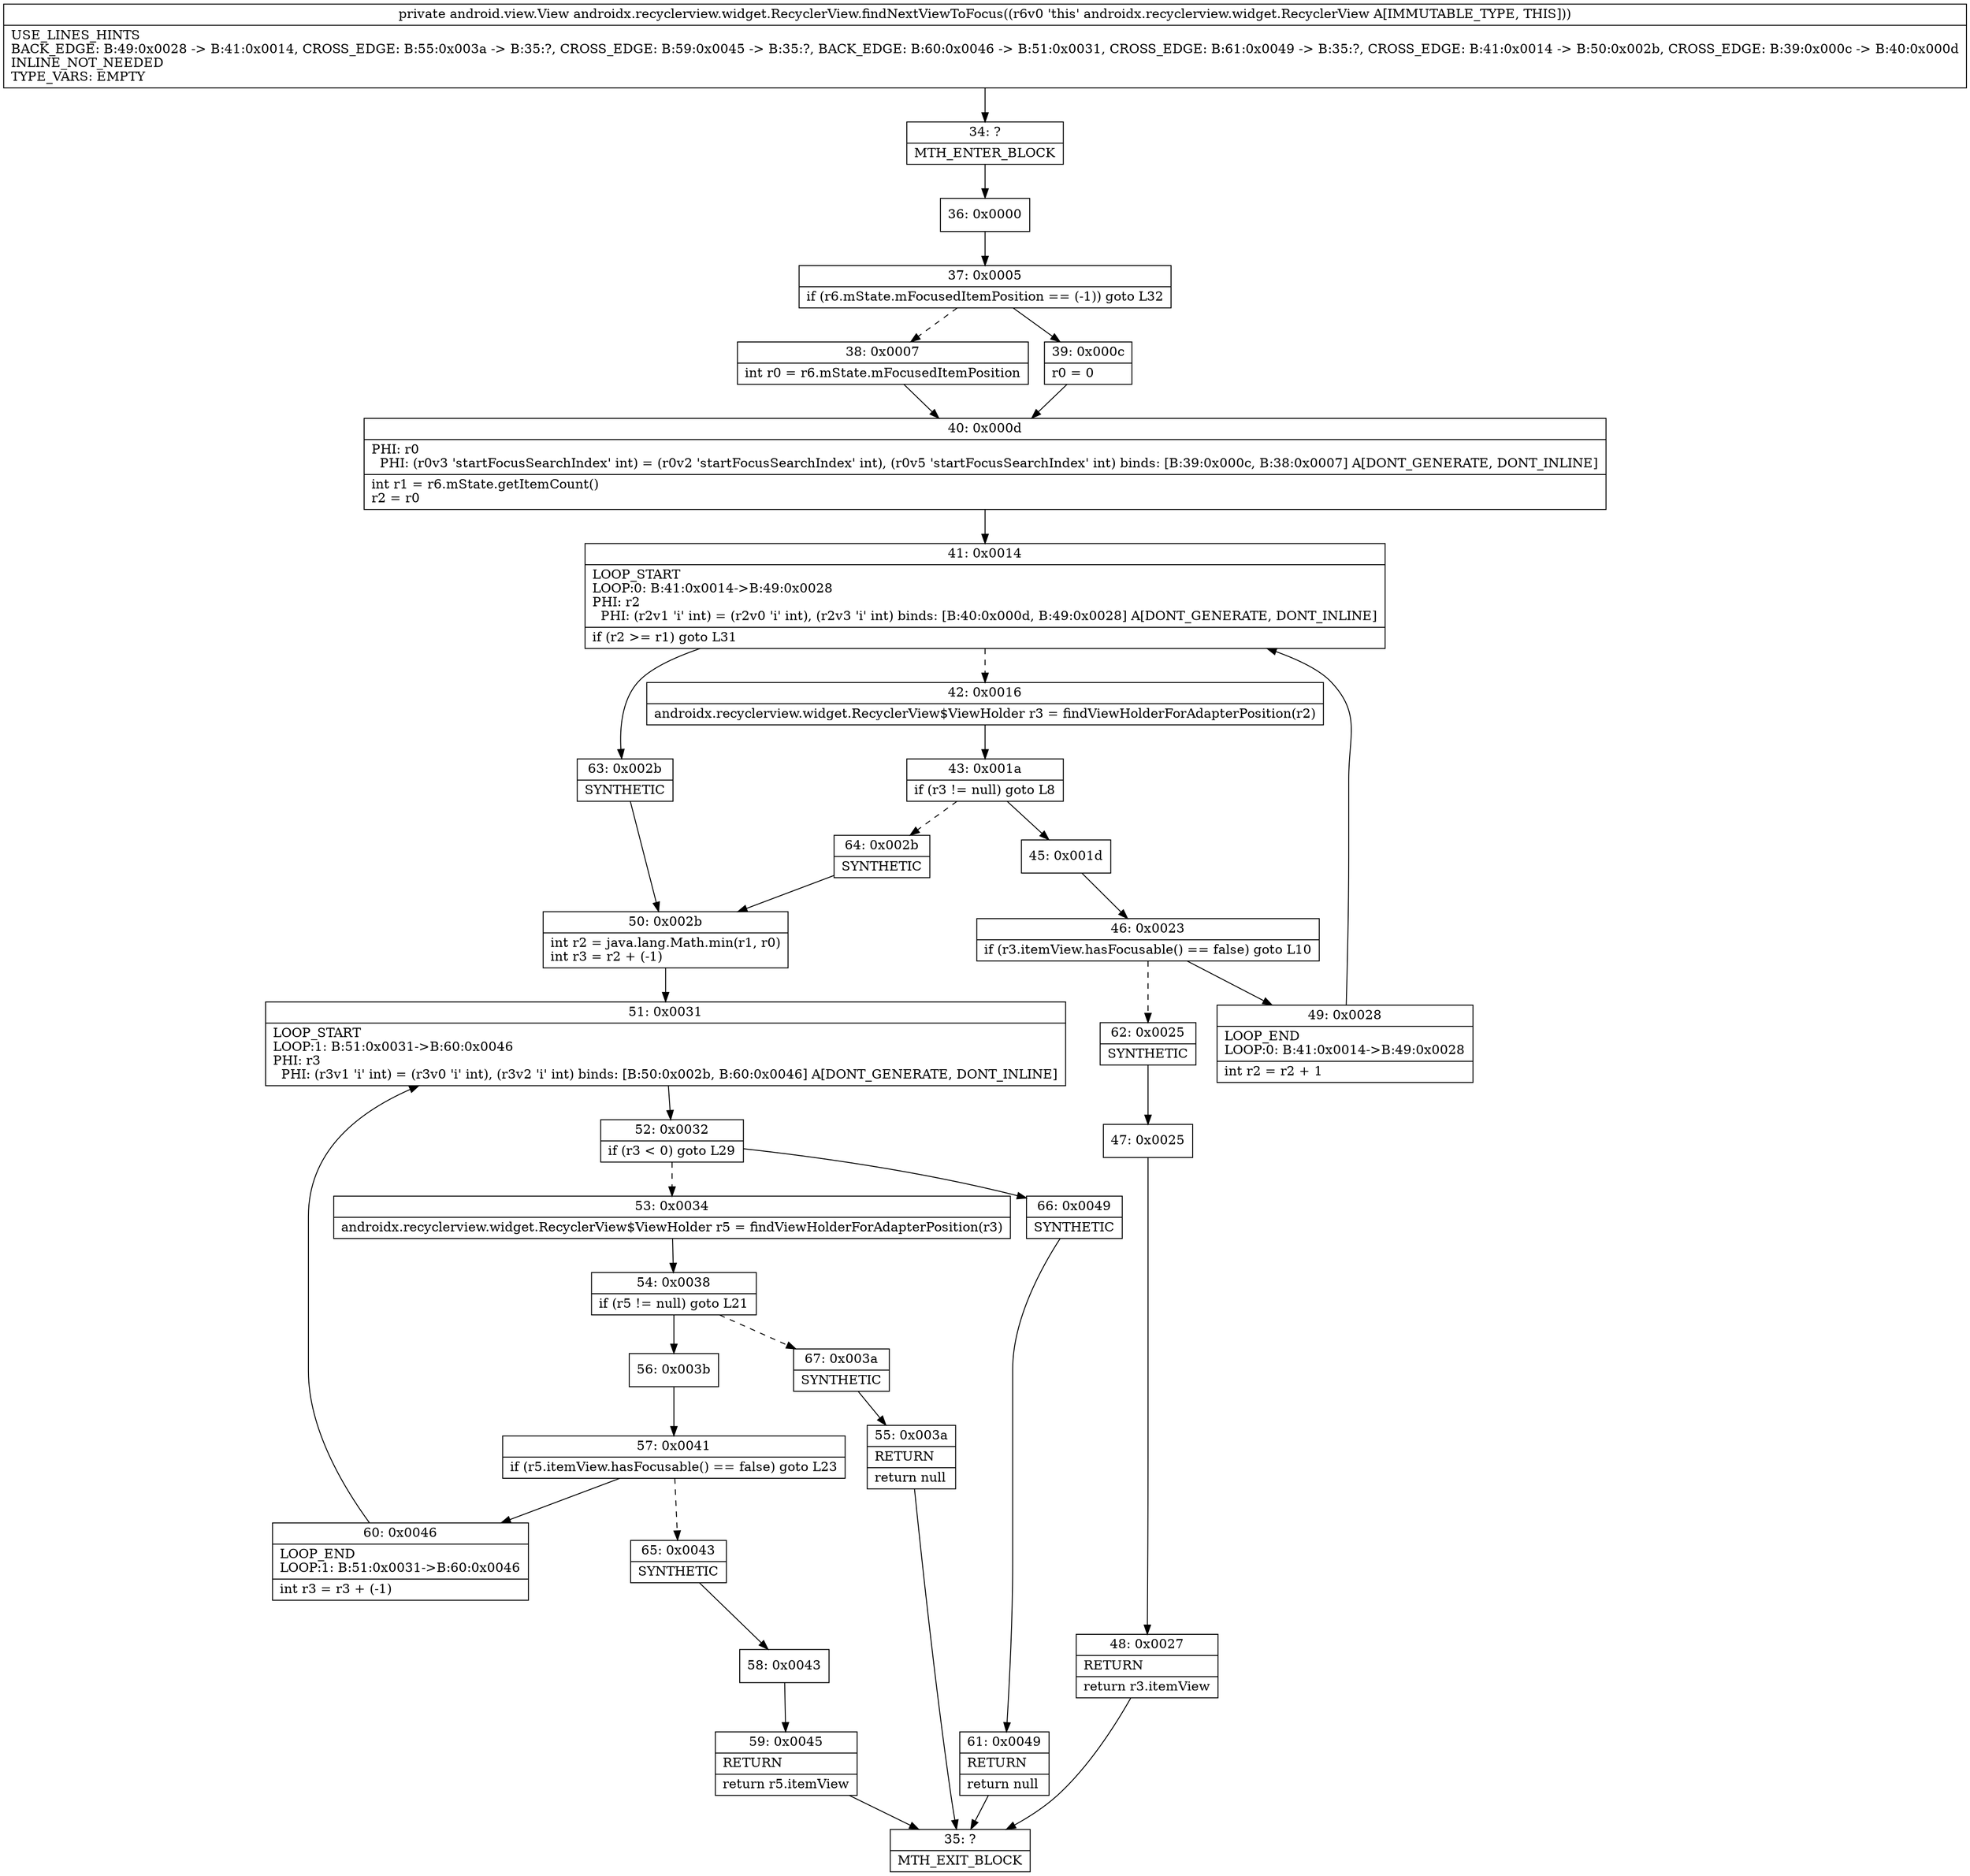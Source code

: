digraph "CFG forandroidx.recyclerview.widget.RecyclerView.findNextViewToFocus()Landroid\/view\/View;" {
Node_34 [shape=record,label="{34\:\ ?|MTH_ENTER_BLOCK\l}"];
Node_36 [shape=record,label="{36\:\ 0x0000}"];
Node_37 [shape=record,label="{37\:\ 0x0005|if (r6.mState.mFocusedItemPosition == (\-1)) goto L32\l}"];
Node_38 [shape=record,label="{38\:\ 0x0007|int r0 = r6.mState.mFocusedItemPosition\l}"];
Node_40 [shape=record,label="{40\:\ 0x000d|PHI: r0 \l  PHI: (r0v3 'startFocusSearchIndex' int) = (r0v2 'startFocusSearchIndex' int), (r0v5 'startFocusSearchIndex' int) binds: [B:39:0x000c, B:38:0x0007] A[DONT_GENERATE, DONT_INLINE]\l|int r1 = r6.mState.getItemCount()\lr2 = r0\l}"];
Node_41 [shape=record,label="{41\:\ 0x0014|LOOP_START\lLOOP:0: B:41:0x0014\-\>B:49:0x0028\lPHI: r2 \l  PHI: (r2v1 'i' int) = (r2v0 'i' int), (r2v3 'i' int) binds: [B:40:0x000d, B:49:0x0028] A[DONT_GENERATE, DONT_INLINE]\l|if (r2 \>= r1) goto L31\l}"];
Node_42 [shape=record,label="{42\:\ 0x0016|androidx.recyclerview.widget.RecyclerView$ViewHolder r3 = findViewHolderForAdapterPosition(r2)\l}"];
Node_43 [shape=record,label="{43\:\ 0x001a|if (r3 != null) goto L8\l}"];
Node_45 [shape=record,label="{45\:\ 0x001d}"];
Node_46 [shape=record,label="{46\:\ 0x0023|if (r3.itemView.hasFocusable() == false) goto L10\l}"];
Node_49 [shape=record,label="{49\:\ 0x0028|LOOP_END\lLOOP:0: B:41:0x0014\-\>B:49:0x0028\l|int r2 = r2 + 1\l}"];
Node_62 [shape=record,label="{62\:\ 0x0025|SYNTHETIC\l}"];
Node_47 [shape=record,label="{47\:\ 0x0025}"];
Node_48 [shape=record,label="{48\:\ 0x0027|RETURN\l|return r3.itemView\l}"];
Node_35 [shape=record,label="{35\:\ ?|MTH_EXIT_BLOCK\l}"];
Node_64 [shape=record,label="{64\:\ 0x002b|SYNTHETIC\l}"];
Node_50 [shape=record,label="{50\:\ 0x002b|int r2 = java.lang.Math.min(r1, r0)\lint r3 = r2 + (\-1)\l}"];
Node_51 [shape=record,label="{51\:\ 0x0031|LOOP_START\lLOOP:1: B:51:0x0031\-\>B:60:0x0046\lPHI: r3 \l  PHI: (r3v1 'i' int) = (r3v0 'i' int), (r3v2 'i' int) binds: [B:50:0x002b, B:60:0x0046] A[DONT_GENERATE, DONT_INLINE]\l}"];
Node_52 [shape=record,label="{52\:\ 0x0032|if (r3 \< 0) goto L29\l}"];
Node_53 [shape=record,label="{53\:\ 0x0034|androidx.recyclerview.widget.RecyclerView$ViewHolder r5 = findViewHolderForAdapterPosition(r3)\l}"];
Node_54 [shape=record,label="{54\:\ 0x0038|if (r5 != null) goto L21\l}"];
Node_56 [shape=record,label="{56\:\ 0x003b}"];
Node_57 [shape=record,label="{57\:\ 0x0041|if (r5.itemView.hasFocusable() == false) goto L23\l}"];
Node_60 [shape=record,label="{60\:\ 0x0046|LOOP_END\lLOOP:1: B:51:0x0031\-\>B:60:0x0046\l|int r3 = r3 + (\-1)\l}"];
Node_65 [shape=record,label="{65\:\ 0x0043|SYNTHETIC\l}"];
Node_58 [shape=record,label="{58\:\ 0x0043}"];
Node_59 [shape=record,label="{59\:\ 0x0045|RETURN\l|return r5.itemView\l}"];
Node_67 [shape=record,label="{67\:\ 0x003a|SYNTHETIC\l}"];
Node_55 [shape=record,label="{55\:\ 0x003a|RETURN\l|return null\l}"];
Node_66 [shape=record,label="{66\:\ 0x0049|SYNTHETIC\l}"];
Node_61 [shape=record,label="{61\:\ 0x0049|RETURN\l|return null\l}"];
Node_63 [shape=record,label="{63\:\ 0x002b|SYNTHETIC\l}"];
Node_39 [shape=record,label="{39\:\ 0x000c|r0 = 0\l}"];
MethodNode[shape=record,label="{private android.view.View androidx.recyclerview.widget.RecyclerView.findNextViewToFocus((r6v0 'this' androidx.recyclerview.widget.RecyclerView A[IMMUTABLE_TYPE, THIS]))  | USE_LINES_HINTS\lBACK_EDGE: B:49:0x0028 \-\> B:41:0x0014, CROSS_EDGE: B:55:0x003a \-\> B:35:?, CROSS_EDGE: B:59:0x0045 \-\> B:35:?, BACK_EDGE: B:60:0x0046 \-\> B:51:0x0031, CROSS_EDGE: B:61:0x0049 \-\> B:35:?, CROSS_EDGE: B:41:0x0014 \-\> B:50:0x002b, CROSS_EDGE: B:39:0x000c \-\> B:40:0x000d\lINLINE_NOT_NEEDED\lTYPE_VARS: EMPTY\l}"];
MethodNode -> Node_34;Node_34 -> Node_36;
Node_36 -> Node_37;
Node_37 -> Node_38[style=dashed];
Node_37 -> Node_39;
Node_38 -> Node_40;
Node_40 -> Node_41;
Node_41 -> Node_42[style=dashed];
Node_41 -> Node_63;
Node_42 -> Node_43;
Node_43 -> Node_45;
Node_43 -> Node_64[style=dashed];
Node_45 -> Node_46;
Node_46 -> Node_49;
Node_46 -> Node_62[style=dashed];
Node_49 -> Node_41;
Node_62 -> Node_47;
Node_47 -> Node_48;
Node_48 -> Node_35;
Node_64 -> Node_50;
Node_50 -> Node_51;
Node_51 -> Node_52;
Node_52 -> Node_53[style=dashed];
Node_52 -> Node_66;
Node_53 -> Node_54;
Node_54 -> Node_56;
Node_54 -> Node_67[style=dashed];
Node_56 -> Node_57;
Node_57 -> Node_60;
Node_57 -> Node_65[style=dashed];
Node_60 -> Node_51;
Node_65 -> Node_58;
Node_58 -> Node_59;
Node_59 -> Node_35;
Node_67 -> Node_55;
Node_55 -> Node_35;
Node_66 -> Node_61;
Node_61 -> Node_35;
Node_63 -> Node_50;
Node_39 -> Node_40;
}

